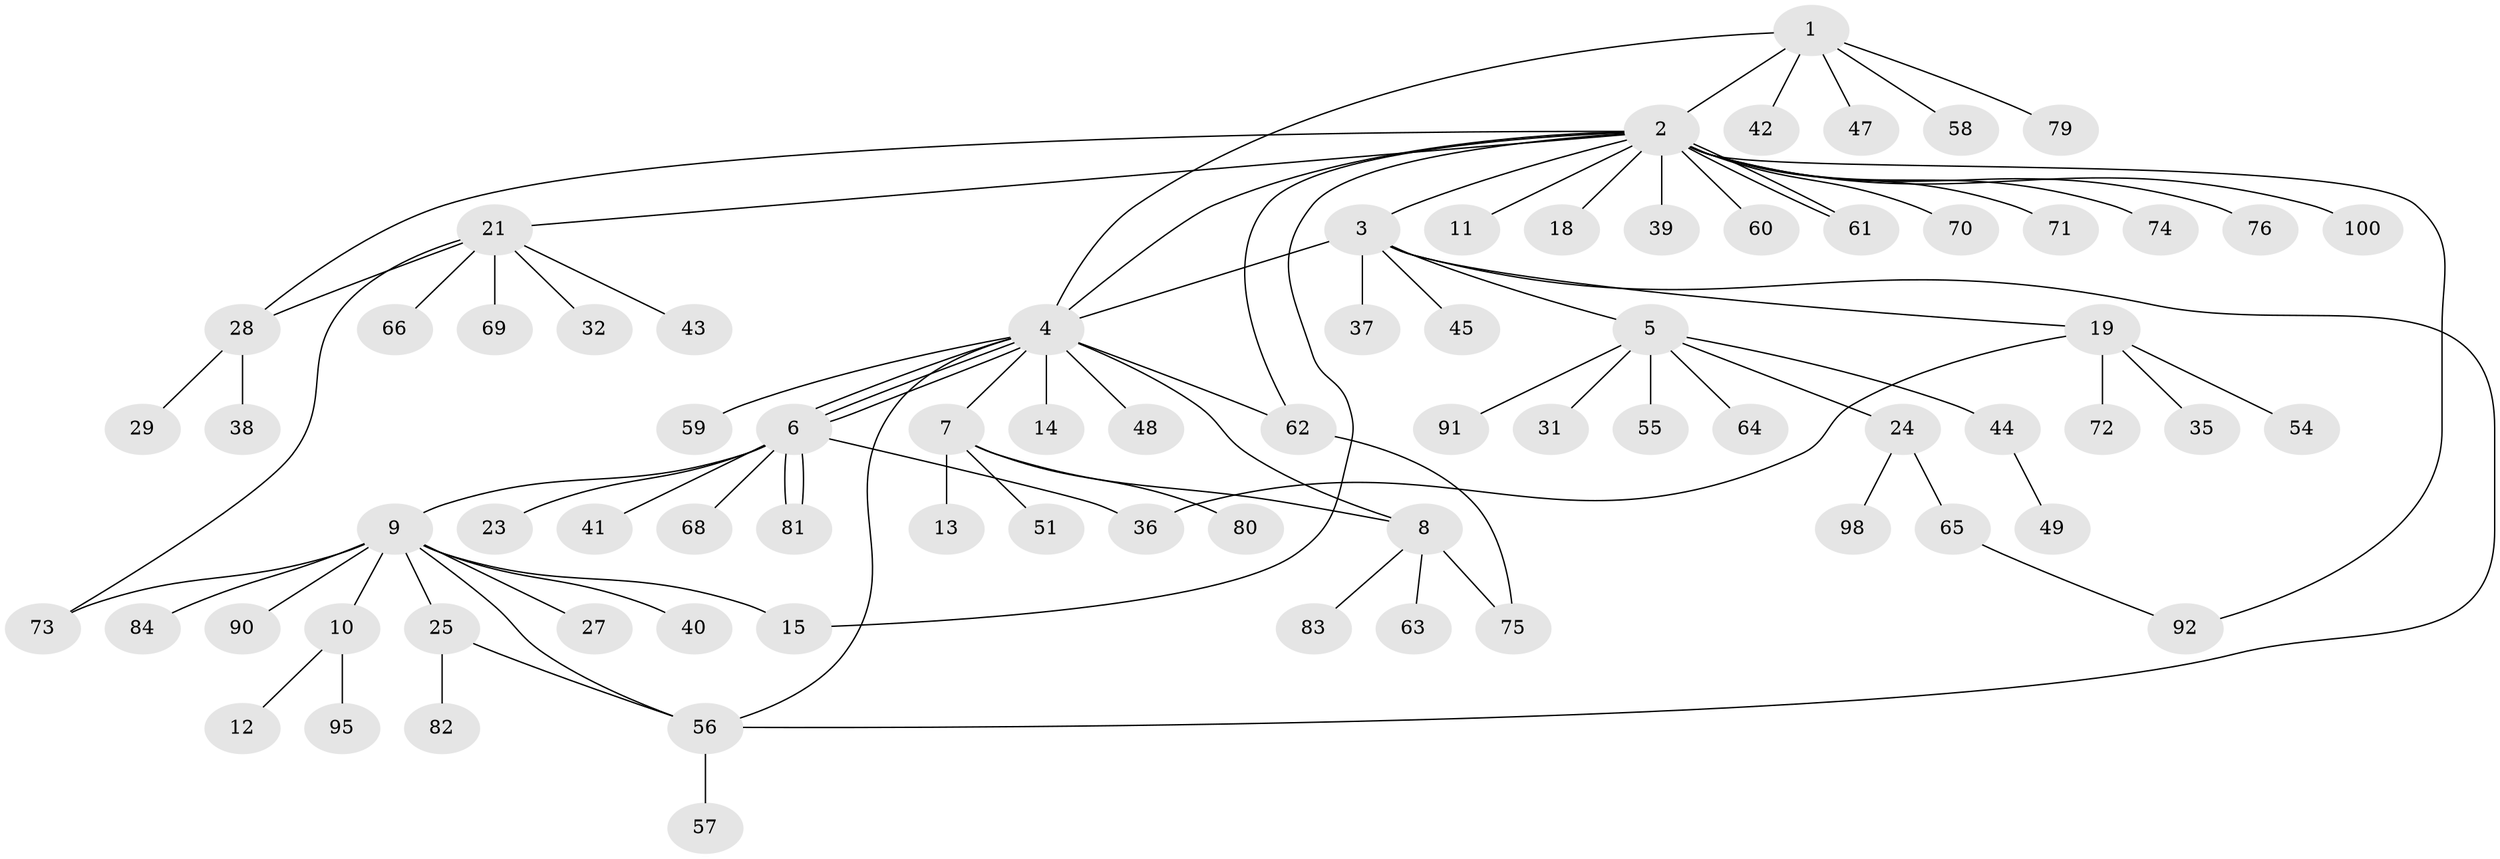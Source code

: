 // original degree distribution, {7: 0.03, 20: 0.01, 12: 0.01, 11: 0.01, 6: 0.03, 10: 0.01, 4: 0.03, 1: 0.59, 2: 0.22, 8: 0.01, 3: 0.04, 5: 0.01}
// Generated by graph-tools (version 1.1) at 2025/11/02/21/25 10:11:09]
// undirected, 75 vertices, 91 edges
graph export_dot {
graph [start="1"]
  node [color=gray90,style=filled];
  1 [super="+17"];
  2 [super="+99"];
  3 [super="+33"];
  4 [super="+52"];
  5 [super="+16"];
  6 [super="+87"];
  7 [super="+78"];
  8 [super="+93"];
  9 [super="+46"];
  10 [super="+20"];
  11;
  12 [super="+26"];
  13;
  14;
  15;
  18;
  19 [super="+53"];
  21 [super="+22"];
  23;
  24;
  25 [super="+34"];
  27;
  28 [super="+30"];
  29;
  31;
  32 [super="+85"];
  35;
  36;
  37;
  38 [super="+50"];
  39;
  40;
  41;
  42;
  43;
  44;
  45 [super="+88"];
  47;
  48;
  49 [super="+77"];
  51;
  54;
  55;
  56 [super="+96"];
  57 [super="+97"];
  58;
  59;
  60;
  61;
  62 [super="+67"];
  63;
  64;
  65 [super="+86"];
  66 [super="+89"];
  68;
  69;
  70;
  71;
  72 [super="+94"];
  73;
  74;
  75;
  76;
  79;
  80;
  81;
  82;
  83;
  84;
  90;
  91;
  92;
  95;
  98;
  100;
  1 -- 2;
  1 -- 4;
  1 -- 42;
  1 -- 47;
  1 -- 58;
  1 -- 79;
  2 -- 3;
  2 -- 4;
  2 -- 11;
  2 -- 15;
  2 -- 18;
  2 -- 21;
  2 -- 39;
  2 -- 60;
  2 -- 61;
  2 -- 61;
  2 -- 70;
  2 -- 71;
  2 -- 74;
  2 -- 76;
  2 -- 92;
  2 -- 100;
  2 -- 28;
  2 -- 62;
  3 -- 4;
  3 -- 5;
  3 -- 19;
  3 -- 45;
  3 -- 56;
  3 -- 37;
  4 -- 6;
  4 -- 6;
  4 -- 6;
  4 -- 7;
  4 -- 8;
  4 -- 14;
  4 -- 48;
  4 -- 59;
  4 -- 56;
  4 -- 62;
  5 -- 24;
  5 -- 31;
  5 -- 44;
  5 -- 64;
  5 -- 91;
  5 -- 55;
  6 -- 9;
  6 -- 23;
  6 -- 36;
  6 -- 41;
  6 -- 68;
  6 -- 81;
  6 -- 81;
  7 -- 8;
  7 -- 13;
  7 -- 51;
  7 -- 80;
  8 -- 63;
  8 -- 75;
  8 -- 83;
  9 -- 10;
  9 -- 15;
  9 -- 25;
  9 -- 27;
  9 -- 40;
  9 -- 84;
  9 -- 90;
  9 -- 73;
  9 -- 56;
  10 -- 12;
  10 -- 95;
  19 -- 35;
  19 -- 36;
  19 -- 54;
  19 -- 72;
  21 -- 28;
  21 -- 32;
  21 -- 43;
  21 -- 66;
  21 -- 69;
  21 -- 73;
  24 -- 65;
  24 -- 98;
  25 -- 56;
  25 -- 82;
  28 -- 29;
  28 -- 38;
  44 -- 49;
  56 -- 57;
  62 -- 75;
  65 -- 92;
}
